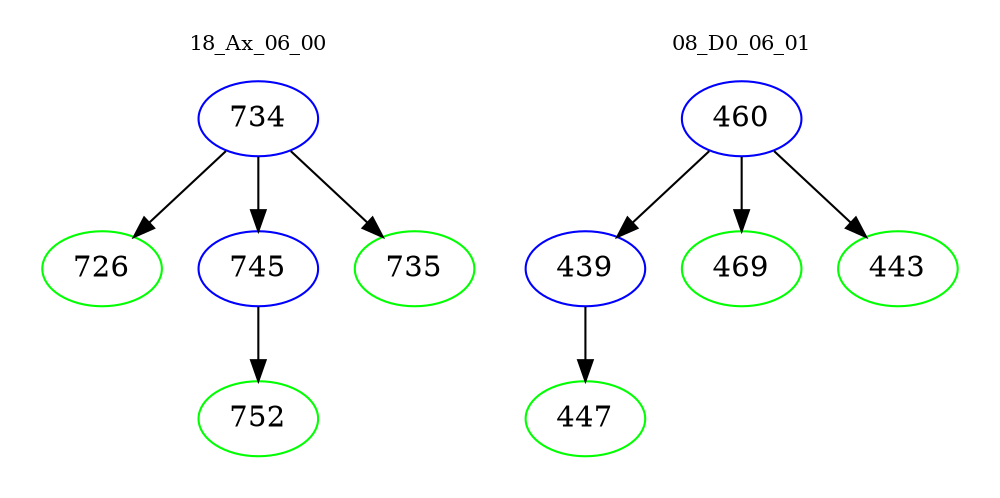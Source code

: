 digraph{
subgraph cluster_0 {
color = white
label = "18_Ax_06_00";
fontsize=10;
T0_734 [label="734", color="blue"]
T0_734 -> T0_726 [color="black"]
T0_726 [label="726", color="green"]
T0_734 -> T0_745 [color="black"]
T0_745 [label="745", color="blue"]
T0_745 -> T0_752 [color="black"]
T0_752 [label="752", color="green"]
T0_734 -> T0_735 [color="black"]
T0_735 [label="735", color="green"]
}
subgraph cluster_1 {
color = white
label = "08_D0_06_01";
fontsize=10;
T1_460 [label="460", color="blue"]
T1_460 -> T1_439 [color="black"]
T1_439 [label="439", color="blue"]
T1_439 -> T1_447 [color="black"]
T1_447 [label="447", color="green"]
T1_460 -> T1_469 [color="black"]
T1_469 [label="469", color="green"]
T1_460 -> T1_443 [color="black"]
T1_443 [label="443", color="green"]
}
}

